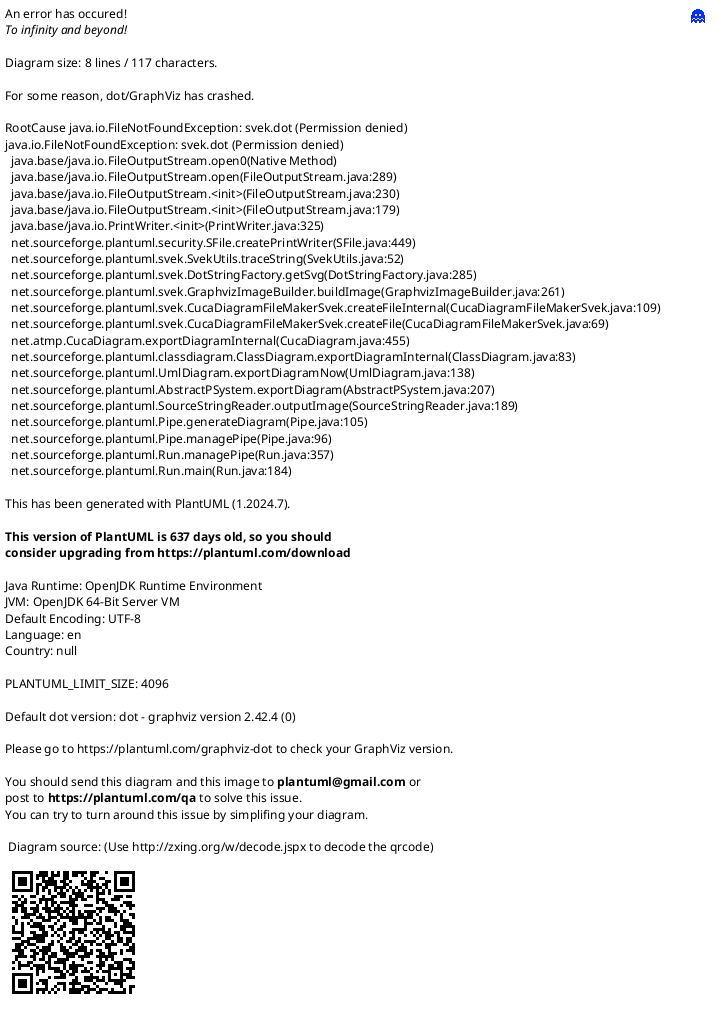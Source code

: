 {
  "sha1": "oi3d1dj5ey1ll1z2jixjg0lc2mnbhtp",
  "insertion": {
    "when": "2024-06-04T17:28:39.914Z",
    "user": "plantuml@gmail.com"
  }
}
@startuml
!pragma svek_trace on
CENTER )-left- A
CENTER )-right- B
CENTER )-- C
CENTER )-- C1
CENTER )-up- D
@enduml
